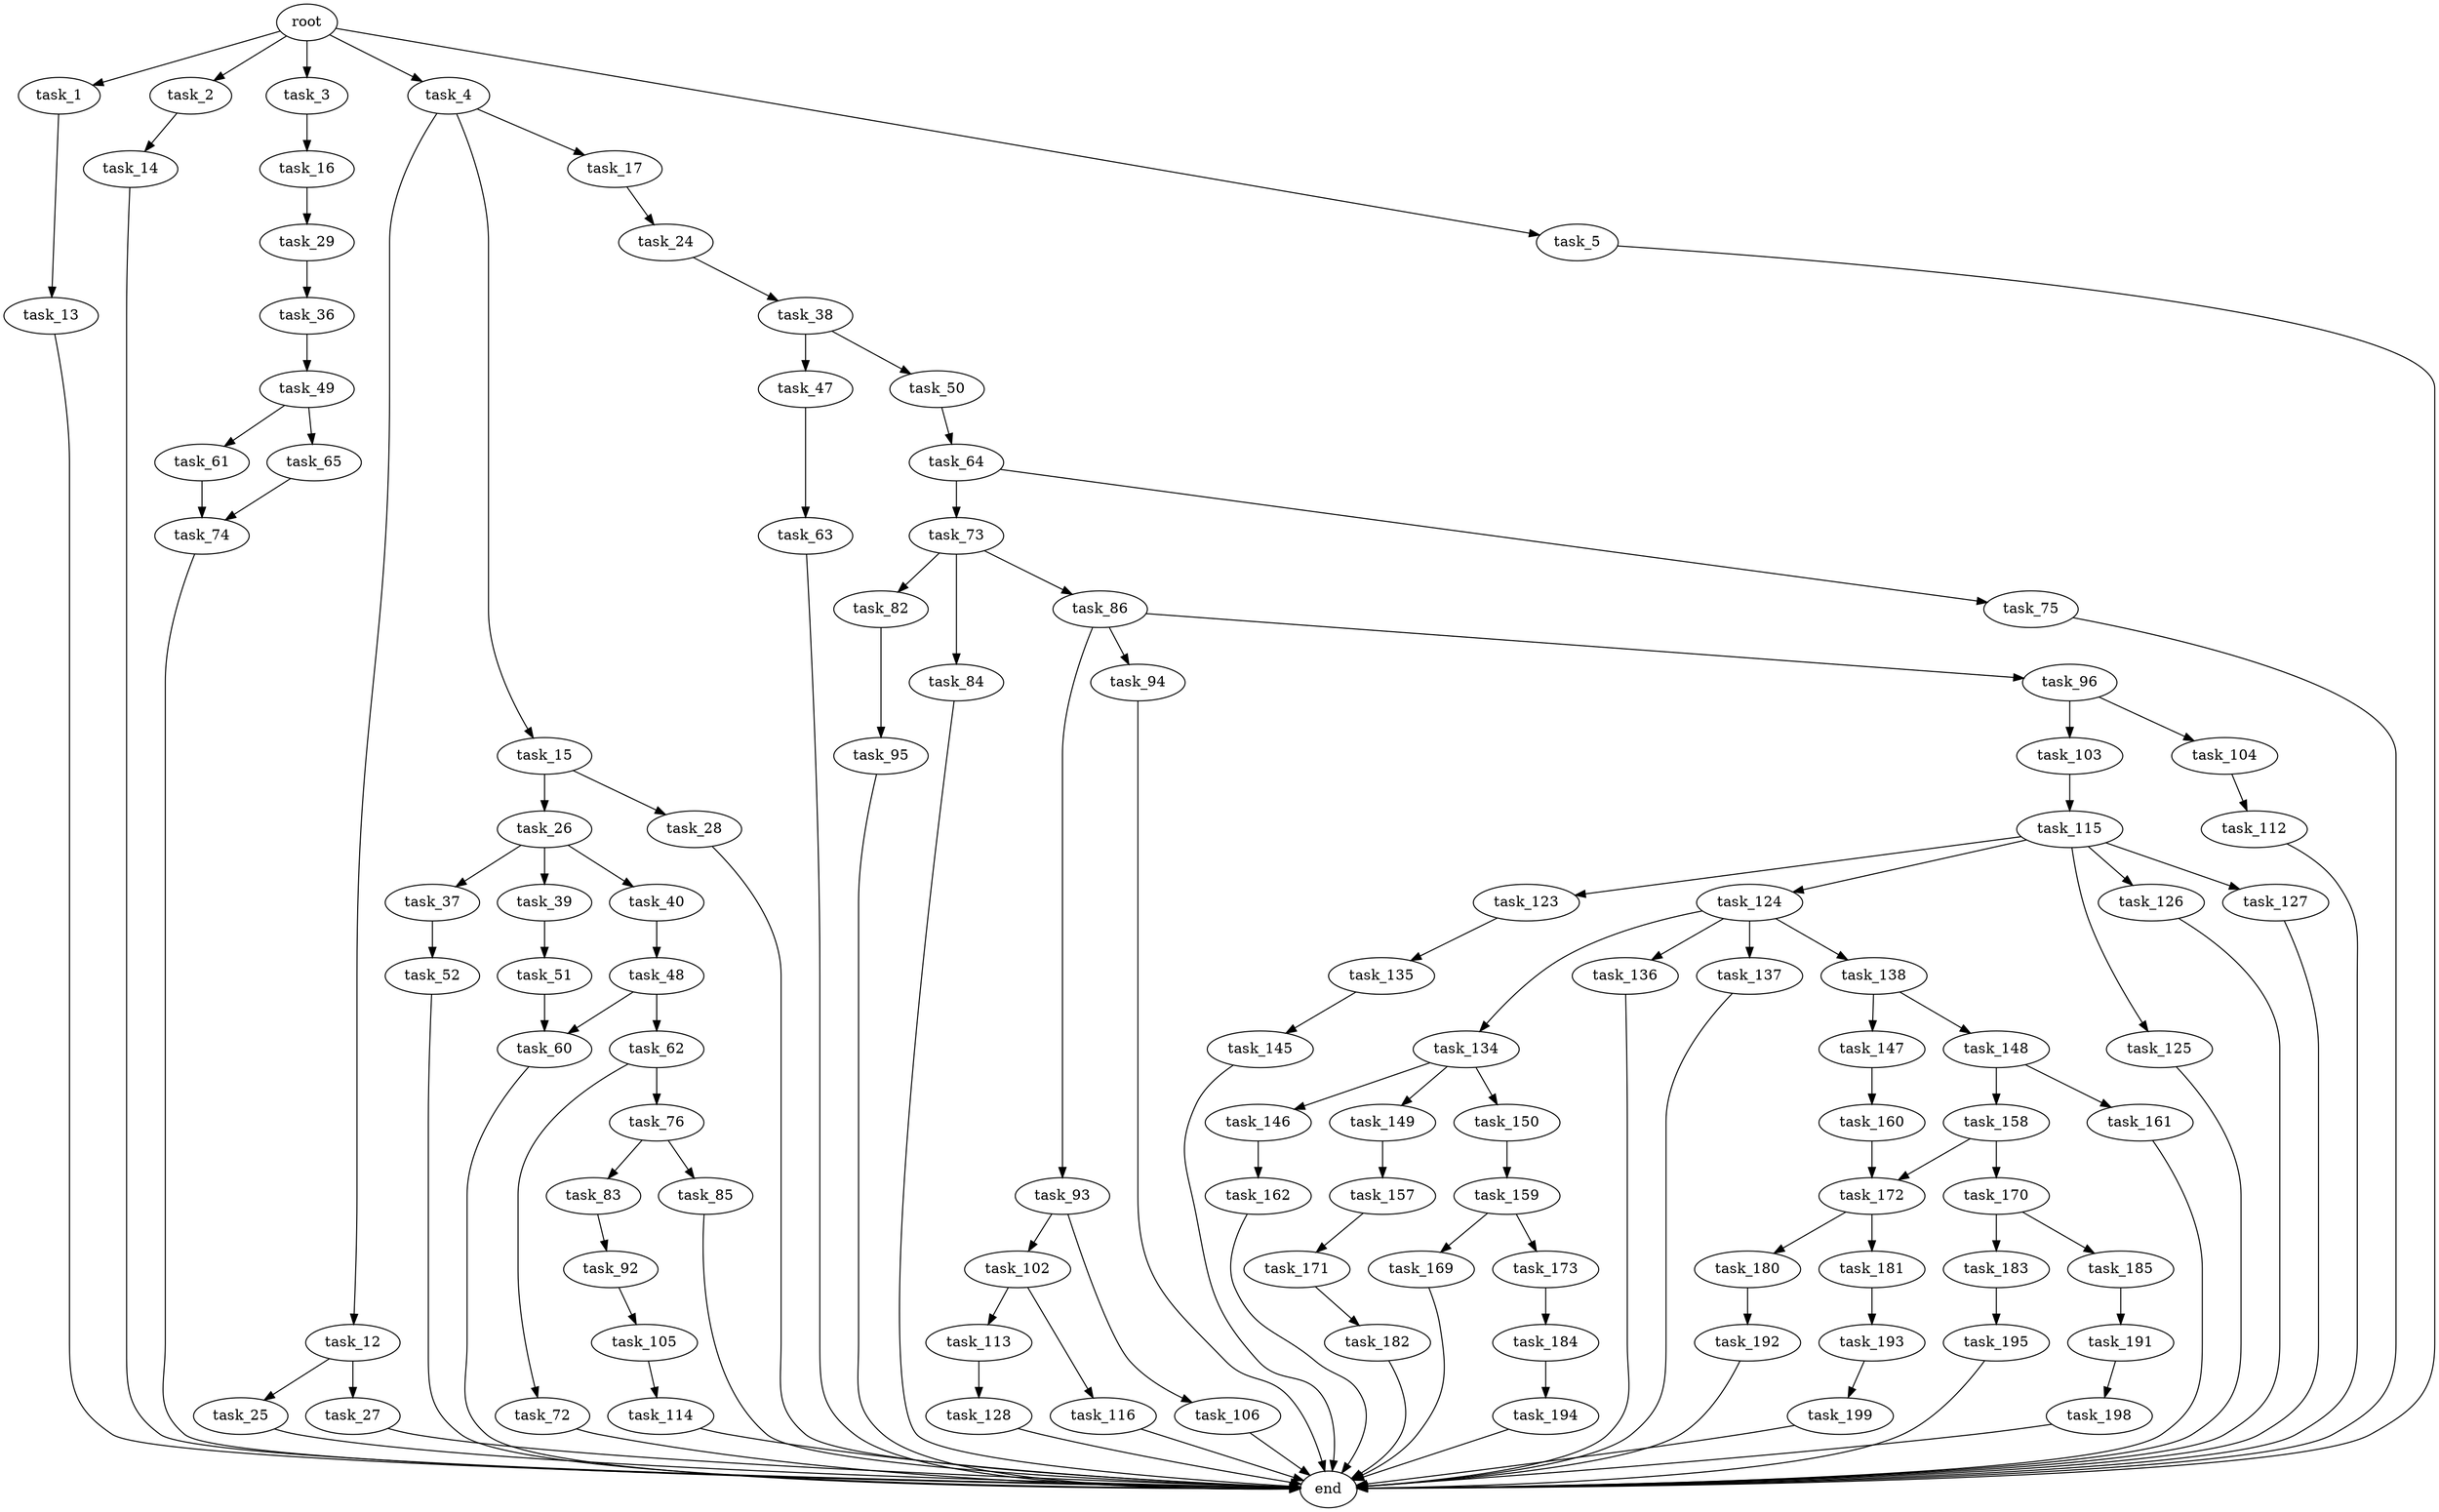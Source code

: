 digraph G {
  root [size="0.000000"];
  task_1 [size="547652173339.000000"];
  task_2 [size="19311652430.000000"];
  task_3 [size="1073741824000.000000"];
  task_4 [size="8589934592.000000"];
  task_5 [size="2669892856.000000"];
  task_12 [size="1233770020.000000"];
  task_13 [size="5143882106.000000"];
  task_14 [size="11663161716.000000"];
  task_15 [size="139540348341.000000"];
  task_16 [size="566255841535.000000"];
  task_17 [size="337251387660.000000"];
  task_24 [size="91008681030.000000"];
  task_25 [size="1073741824000.000000"];
  task_26 [size="167369216259.000000"];
  task_27 [size="4303952538.000000"];
  task_28 [size="44799963200.000000"];
  task_29 [size="7991859806.000000"];
  task_36 [size="8589934592.000000"];
  task_37 [size="134217728000.000000"];
  task_38 [size="16130533322.000000"];
  task_39 [size="134217728000.000000"];
  task_40 [size="258088347397.000000"];
  task_47 [size="49565320639.000000"];
  task_48 [size="549755813888.000000"];
  task_49 [size="1149669208201.000000"];
  task_50 [size="704759744.000000"];
  task_51 [size="29602202273.000000"];
  task_52 [size="514397506545.000000"];
  task_60 [size="8589934592.000000"];
  task_61 [size="782757789696.000000"];
  task_62 [size="8589934592.000000"];
  task_63 [size="231928233984.000000"];
  task_64 [size="782757789696.000000"];
  task_65 [size="68719476736.000000"];
  task_72 [size="1926339576.000000"];
  task_73 [size="26480535850.000000"];
  task_74 [size="13401373771.000000"];
  task_75 [size="12739905050.000000"];
  task_76 [size="549066819160.000000"];
  task_82 [size="588499182155.000000"];
  task_83 [size="12755068827.000000"];
  task_84 [size="888815078510.000000"];
  task_85 [size="6618012849.000000"];
  task_86 [size="68719476736.000000"];
  task_92 [size="2714895454.000000"];
  task_93 [size="638288698171.000000"];
  task_94 [size="842604812482.000000"];
  task_95 [size="105664370315.000000"];
  task_96 [size="8581252885.000000"];
  task_102 [size="14009178435.000000"];
  task_103 [size="31190272468.000000"];
  task_104 [size="134217728000.000000"];
  task_105 [size="751966123492.000000"];
  task_106 [size="3384825836.000000"];
  task_112 [size="4778755304.000000"];
  task_113 [size="782757789696.000000"];
  task_114 [size="549755813888.000000"];
  task_115 [size="14321795978.000000"];
  task_116 [size="241462345485.000000"];
  task_123 [size="5716438807.000000"];
  task_124 [size="72239163850.000000"];
  task_125 [size="1073741824000.000000"];
  task_126 [size="651785493689.000000"];
  task_127 [size="368293445632.000000"];
  task_128 [size="8589934592.000000"];
  task_134 [size="201007090402.000000"];
  task_135 [size="224750951291.000000"];
  task_136 [size="190947053662.000000"];
  task_137 [size="782757789696.000000"];
  task_138 [size="1689457525.000000"];
  task_145 [size="231928233984.000000"];
  task_146 [size="101980229018.000000"];
  task_147 [size="2045874148.000000"];
  task_148 [size="35001520251.000000"];
  task_149 [size="12446991787.000000"];
  task_150 [size="192555803627.000000"];
  task_157 [size="8589934592.000000"];
  task_158 [size="8589934592.000000"];
  task_159 [size="84893324379.000000"];
  task_160 [size="133968681583.000000"];
  task_161 [size="28991029248.000000"];
  task_162 [size="14657873288.000000"];
  task_169 [size="1073741824000.000000"];
  task_170 [size="28991029248.000000"];
  task_171 [size="303018429175.000000"];
  task_172 [size="152493437238.000000"];
  task_173 [size="26726503221.000000"];
  task_180 [size="3814620262.000000"];
  task_181 [size="549755813888.000000"];
  task_182 [size="3301722699.000000"];
  task_183 [size="12523503661.000000"];
  task_184 [size="9534911720.000000"];
  task_185 [size="231928233984.000000"];
  task_191 [size="1073741824000.000000"];
  task_192 [size="7539719573.000000"];
  task_193 [size="505185071780.000000"];
  task_194 [size="95242152640.000000"];
  task_195 [size="782757789696.000000"];
  task_198 [size="28543130622.000000"];
  task_199 [size="32604147571.000000"];
  end [size="0.000000"];

  root -> task_1 [size="1.000000"];
  root -> task_2 [size="1.000000"];
  root -> task_3 [size="1.000000"];
  root -> task_4 [size="1.000000"];
  root -> task_5 [size="1.000000"];
  task_1 -> task_13 [size="411041792.000000"];
  task_2 -> task_14 [size="301989888.000000"];
  task_3 -> task_16 [size="838860800.000000"];
  task_4 -> task_12 [size="33554432.000000"];
  task_4 -> task_15 [size="33554432.000000"];
  task_4 -> task_17 [size="33554432.000000"];
  task_5 -> end [size="1.000000"];
  task_12 -> task_25 [size="134217728.000000"];
  task_12 -> task_27 [size="134217728.000000"];
  task_13 -> end [size="1.000000"];
  task_14 -> end [size="1.000000"];
  task_15 -> task_26 [size="134217728.000000"];
  task_15 -> task_28 [size="134217728.000000"];
  task_16 -> task_29 [size="411041792.000000"];
  task_17 -> task_24 [size="679477248.000000"];
  task_24 -> task_38 [size="134217728.000000"];
  task_25 -> end [size="1.000000"];
  task_26 -> task_37 [size="301989888.000000"];
  task_26 -> task_39 [size="301989888.000000"];
  task_26 -> task_40 [size="301989888.000000"];
  task_27 -> end [size="1.000000"];
  task_28 -> end [size="1.000000"];
  task_29 -> task_36 [size="209715200.000000"];
  task_36 -> task_49 [size="33554432.000000"];
  task_37 -> task_52 [size="209715200.000000"];
  task_38 -> task_47 [size="536870912.000000"];
  task_38 -> task_50 [size="536870912.000000"];
  task_39 -> task_51 [size="209715200.000000"];
  task_40 -> task_48 [size="301989888.000000"];
  task_47 -> task_63 [size="134217728.000000"];
  task_48 -> task_60 [size="536870912.000000"];
  task_48 -> task_62 [size="536870912.000000"];
  task_49 -> task_61 [size="838860800.000000"];
  task_49 -> task_65 [size="838860800.000000"];
  task_50 -> task_64 [size="33554432.000000"];
  task_51 -> task_60 [size="33554432.000000"];
  task_52 -> end [size="1.000000"];
  task_60 -> end [size="1.000000"];
  task_61 -> task_74 [size="679477248.000000"];
  task_62 -> task_72 [size="33554432.000000"];
  task_62 -> task_76 [size="33554432.000000"];
  task_63 -> end [size="1.000000"];
  task_64 -> task_73 [size="679477248.000000"];
  task_64 -> task_75 [size="679477248.000000"];
  task_65 -> task_74 [size="134217728.000000"];
  task_72 -> end [size="1.000000"];
  task_73 -> task_82 [size="536870912.000000"];
  task_73 -> task_84 [size="536870912.000000"];
  task_73 -> task_86 [size="536870912.000000"];
  task_74 -> end [size="1.000000"];
  task_75 -> end [size="1.000000"];
  task_76 -> task_83 [size="679477248.000000"];
  task_76 -> task_85 [size="679477248.000000"];
  task_82 -> task_95 [size="411041792.000000"];
  task_83 -> task_92 [size="679477248.000000"];
  task_84 -> end [size="1.000000"];
  task_85 -> end [size="1.000000"];
  task_86 -> task_93 [size="134217728.000000"];
  task_86 -> task_94 [size="134217728.000000"];
  task_86 -> task_96 [size="134217728.000000"];
  task_92 -> task_105 [size="75497472.000000"];
  task_93 -> task_102 [size="838860800.000000"];
  task_93 -> task_106 [size="838860800.000000"];
  task_94 -> end [size="1.000000"];
  task_95 -> end [size="1.000000"];
  task_96 -> task_103 [size="536870912.000000"];
  task_96 -> task_104 [size="536870912.000000"];
  task_102 -> task_113 [size="536870912.000000"];
  task_102 -> task_116 [size="536870912.000000"];
  task_103 -> task_115 [size="33554432.000000"];
  task_104 -> task_112 [size="209715200.000000"];
  task_105 -> task_114 [size="536870912.000000"];
  task_106 -> end [size="1.000000"];
  task_112 -> end [size="1.000000"];
  task_113 -> task_128 [size="679477248.000000"];
  task_114 -> end [size="1.000000"];
  task_115 -> task_123 [size="33554432.000000"];
  task_115 -> task_124 [size="33554432.000000"];
  task_115 -> task_125 [size="33554432.000000"];
  task_115 -> task_126 [size="33554432.000000"];
  task_115 -> task_127 [size="33554432.000000"];
  task_116 -> end [size="1.000000"];
  task_123 -> task_135 [size="134217728.000000"];
  task_124 -> task_134 [size="75497472.000000"];
  task_124 -> task_136 [size="75497472.000000"];
  task_124 -> task_137 [size="75497472.000000"];
  task_124 -> task_138 [size="75497472.000000"];
  task_125 -> end [size="1.000000"];
  task_126 -> end [size="1.000000"];
  task_127 -> end [size="1.000000"];
  task_128 -> end [size="1.000000"];
  task_134 -> task_146 [size="134217728.000000"];
  task_134 -> task_149 [size="134217728.000000"];
  task_134 -> task_150 [size="134217728.000000"];
  task_135 -> task_145 [size="411041792.000000"];
  task_136 -> end [size="1.000000"];
  task_137 -> end [size="1.000000"];
  task_138 -> task_147 [size="33554432.000000"];
  task_138 -> task_148 [size="33554432.000000"];
  task_145 -> end [size="1.000000"];
  task_146 -> task_162 [size="75497472.000000"];
  task_147 -> task_160 [size="134217728.000000"];
  task_148 -> task_158 [size="679477248.000000"];
  task_148 -> task_161 [size="679477248.000000"];
  task_149 -> task_157 [size="301989888.000000"];
  task_150 -> task_159 [size="209715200.000000"];
  task_157 -> task_171 [size="33554432.000000"];
  task_158 -> task_170 [size="33554432.000000"];
  task_158 -> task_172 [size="33554432.000000"];
  task_159 -> task_169 [size="134217728.000000"];
  task_159 -> task_173 [size="134217728.000000"];
  task_160 -> task_172 [size="134217728.000000"];
  task_161 -> end [size="1.000000"];
  task_162 -> end [size="1.000000"];
  task_169 -> end [size="1.000000"];
  task_170 -> task_183 [size="75497472.000000"];
  task_170 -> task_185 [size="75497472.000000"];
  task_171 -> task_182 [size="838860800.000000"];
  task_172 -> task_180 [size="301989888.000000"];
  task_172 -> task_181 [size="301989888.000000"];
  task_173 -> task_184 [size="838860800.000000"];
  task_180 -> task_192 [size="75497472.000000"];
  task_181 -> task_193 [size="536870912.000000"];
  task_182 -> end [size="1.000000"];
  task_183 -> task_195 [size="838860800.000000"];
  task_184 -> task_194 [size="209715200.000000"];
  task_185 -> task_191 [size="301989888.000000"];
  task_191 -> task_198 [size="838860800.000000"];
  task_192 -> end [size="1.000000"];
  task_193 -> task_199 [size="411041792.000000"];
  task_194 -> end [size="1.000000"];
  task_195 -> end [size="1.000000"];
  task_198 -> end [size="1.000000"];
  task_199 -> end [size="1.000000"];
}
